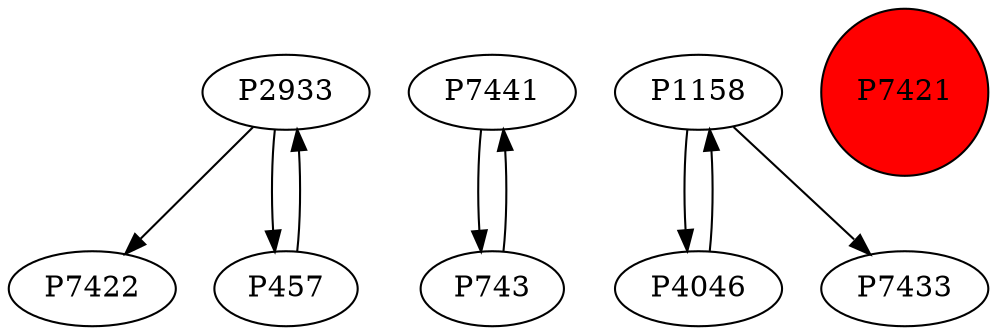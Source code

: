 digraph {
	P2933 -> P7422
	P7441 -> P743
	P1158 -> P4046
	P743 -> P7441
	P457 -> P2933
	P2933 -> P457
	P4046 -> P1158
	P1158 -> P7433
	P7421 [shape=circle]
	P7421 [style=filled]
	P7421 [fillcolor=red]
}